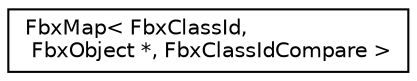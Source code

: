 digraph "クラス階層図"
{
  edge [fontname="Helvetica",fontsize="10",labelfontname="Helvetica",labelfontsize="10"];
  node [fontname="Helvetica",fontsize="10",shape=record];
  rankdir="LR";
  Node0 [label="FbxMap\< FbxClassId,\l FbxObject *, FbxClassIdCompare \>",height=0.2,width=0.4,color="black", fillcolor="white", style="filled",URL="$class_fbx_map.html"];
}
